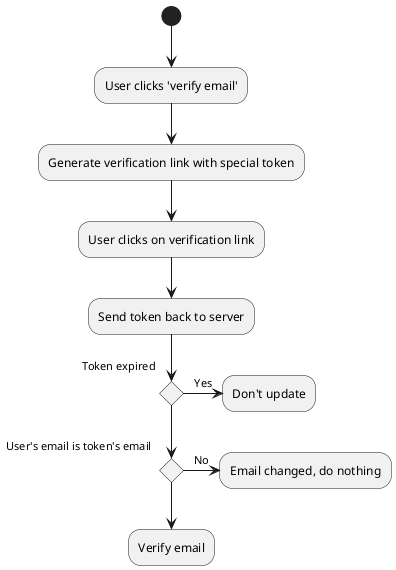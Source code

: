@startuml
(*) --> "User clicks 'verify email'"
--> "Generate verification link with special token"
--> "User clicks on verification link"
--> "Send token back to server"
If "Token expired" then
    -right-> [Yes] "Don't update"
else
    If "User's email is token's email" then
        -right-> [No] "Email changed, do nothing"
    else
        --> Verify email
    endif
endif
@enduml